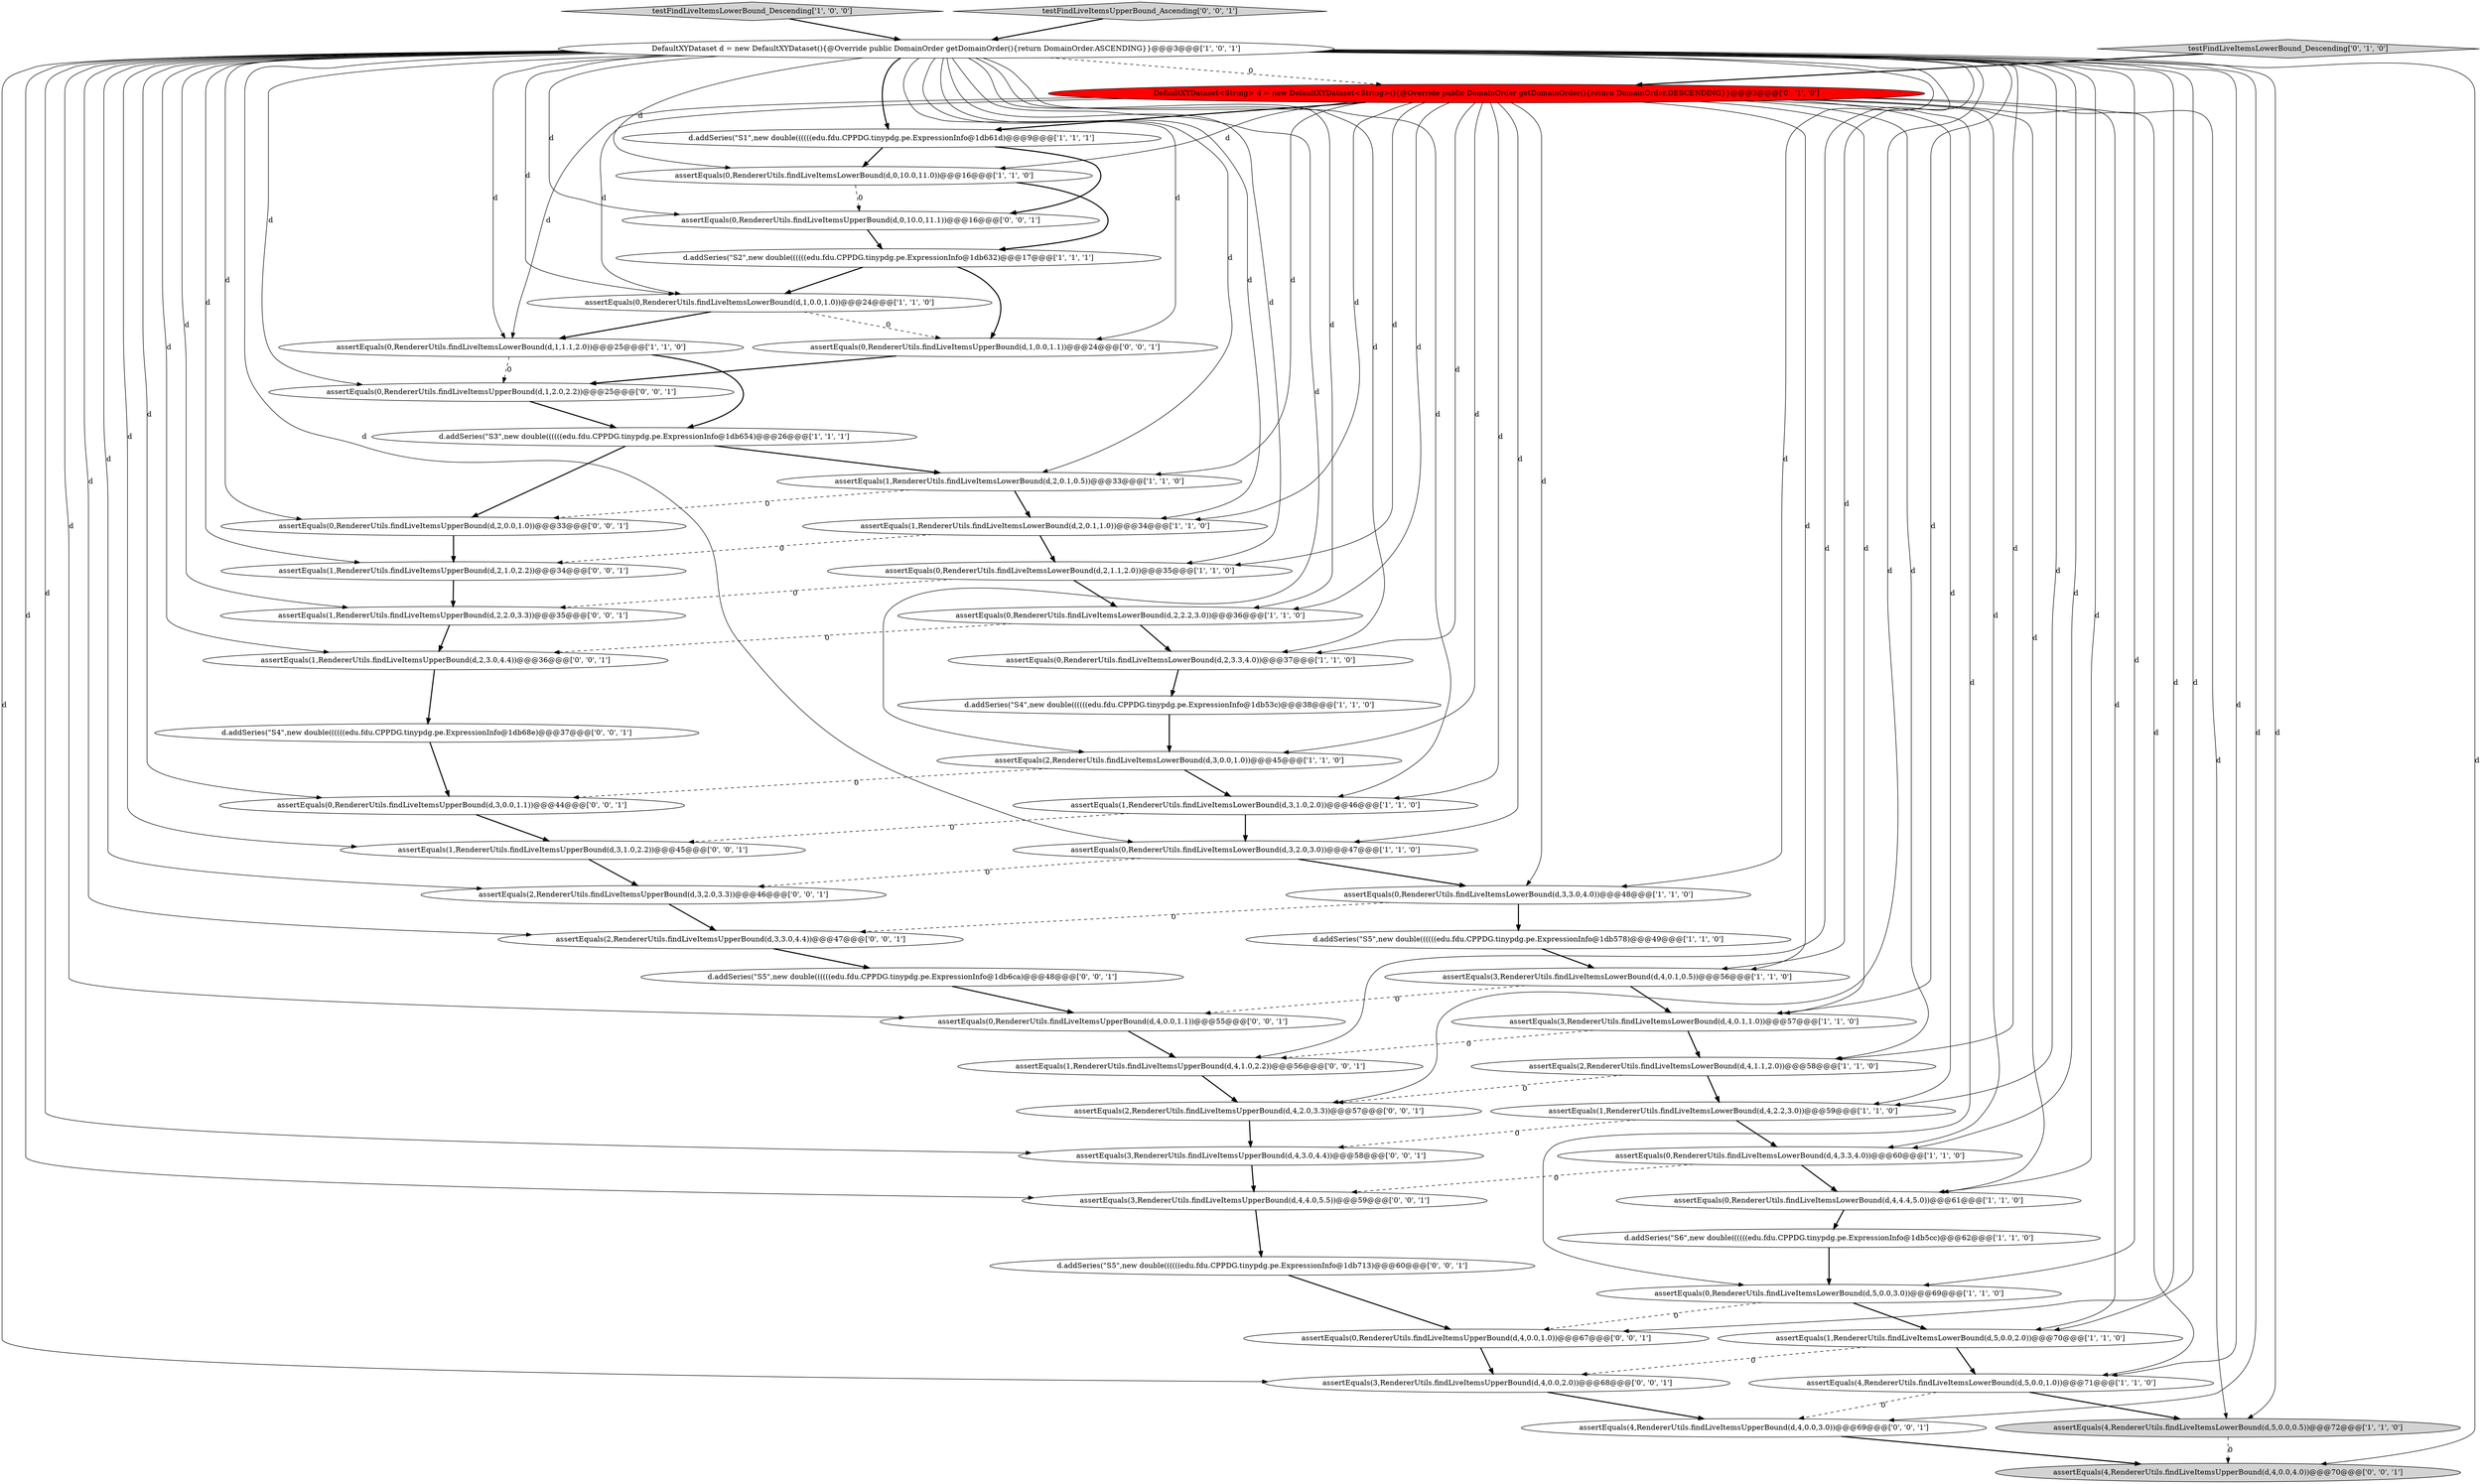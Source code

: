 digraph {
1 [style = filled, label = "assertEquals(0,RendererUtils.findLiveItemsLowerBound(d,1,0.0,1.0))@@@24@@@['1', '1', '0']", fillcolor = white, shape = ellipse image = "AAA0AAABBB1BBB"];
34 [style = filled, label = "assertEquals(1,RendererUtils.findLiveItemsUpperBound(d,2,2.0,3.3))@@@35@@@['0', '0', '1']", fillcolor = white, shape = ellipse image = "AAA0AAABBB3BBB"];
37 [style = filled, label = "assertEquals(2,RendererUtils.findLiveItemsUpperBound(d,3,2.0,3.3))@@@46@@@['0', '0', '1']", fillcolor = white, shape = ellipse image = "AAA0AAABBB3BBB"];
36 [style = filled, label = "assertEquals(0,RendererUtils.findLiveItemsUpperBound(d,2,0.0,1.0))@@@33@@@['0', '0', '1']", fillcolor = white, shape = ellipse image = "AAA0AAABBB3BBB"];
7 [style = filled, label = "assertEquals(1,RendererUtils.findLiveItemsLowerBound(d,2,0.1,1.0))@@@34@@@['1', '1', '0']", fillcolor = white, shape = ellipse image = "AAA0AAABBB1BBB"];
48 [style = filled, label = "assertEquals(0,RendererUtils.findLiveItemsUpperBound(d,4,0.0,1.1))@@@55@@@['0', '0', '1']", fillcolor = white, shape = ellipse image = "AAA0AAABBB3BBB"];
9 [style = filled, label = "testFindLiveItemsLowerBound_Descending['1', '0', '0']", fillcolor = lightgray, shape = diamond image = "AAA0AAABBB1BBB"];
11 [style = filled, label = "assertEquals(0,RendererUtils.findLiveItemsLowerBound(d,2,3.3,4.0))@@@37@@@['1', '1', '0']", fillcolor = white, shape = ellipse image = "AAA0AAABBB1BBB"];
28 [style = filled, label = "assertEquals(0,RendererUtils.findLiveItemsLowerBound(d,1,1.1,2.0))@@@25@@@['1', '1', '0']", fillcolor = white, shape = ellipse image = "AAA0AAABBB1BBB"];
15 [style = filled, label = "d.addSeries(\"S4\",new double((((((edu.fdu.CPPDG.tinypdg.pe.ExpressionInfo@1db53c)@@@38@@@['1', '1', '0']", fillcolor = white, shape = ellipse image = "AAA0AAABBB1BBB"];
27 [style = filled, label = "d.addSeries(\"S3\",new double((((((edu.fdu.CPPDG.tinypdg.pe.ExpressionInfo@1db654)@@@26@@@['1', '1', '1']", fillcolor = white, shape = ellipse image = "AAA0AAABBB1BBB"];
31 [style = filled, label = "testFindLiveItemsLowerBound_Descending['0', '1', '0']", fillcolor = lightgray, shape = diamond image = "AAA0AAABBB2BBB"];
49 [style = filled, label = "assertEquals(3,RendererUtils.findLiveItemsUpperBound(d,4,3.0,4.4))@@@58@@@['0', '0', '1']", fillcolor = white, shape = ellipse image = "AAA0AAABBB3BBB"];
0 [style = filled, label = "assertEquals(0,RendererUtils.findLiveItemsLowerBound(d,4,4.4,5.0))@@@61@@@['1', '1', '0']", fillcolor = white, shape = ellipse image = "AAA0AAABBB1BBB"];
19 [style = filled, label = "assertEquals(1,RendererUtils.findLiveItemsLowerBound(d,5,0.0,2.0))@@@70@@@['1', '1', '0']", fillcolor = white, shape = ellipse image = "AAA0AAABBB1BBB"];
5 [style = filled, label = "d.addSeries(\"S6\",new double((((((edu.fdu.CPPDG.tinypdg.pe.ExpressionInfo@1db5cc)@@@62@@@['1', '1', '0']", fillcolor = white, shape = ellipse image = "AAA0AAABBB1BBB"];
6 [style = filled, label = "assertEquals(0,RendererUtils.findLiveItemsLowerBound(d,5,0.0,3.0))@@@69@@@['1', '1', '0']", fillcolor = white, shape = ellipse image = "AAA0AAABBB1BBB"];
23 [style = filled, label = "assertEquals(2,RendererUtils.findLiveItemsLowerBound(d,3,0.0,1.0))@@@45@@@['1', '1', '0']", fillcolor = white, shape = ellipse image = "AAA0AAABBB1BBB"];
3 [style = filled, label = "assertEquals(2,RendererUtils.findLiveItemsLowerBound(d,4,1.1,2.0))@@@58@@@['1', '1', '0']", fillcolor = white, shape = ellipse image = "AAA0AAABBB1BBB"];
52 [style = filled, label = "assertEquals(0,RendererUtils.findLiveItemsUpperBound(d,3,0.0,1.1))@@@44@@@['0', '0', '1']", fillcolor = white, shape = ellipse image = "AAA0AAABBB3BBB"];
35 [style = filled, label = "d.addSeries(\"S4\",new double((((((edu.fdu.CPPDG.tinypdg.pe.ExpressionInfo@1db68e)@@@37@@@['0', '0', '1']", fillcolor = white, shape = ellipse image = "AAA0AAABBB3BBB"];
18 [style = filled, label = "d.addSeries(\"S1\",new double((((((edu.fdu.CPPDG.tinypdg.pe.ExpressionInfo@1db61d)@@@9@@@['1', '1', '1']", fillcolor = white, shape = ellipse image = "AAA0AAABBB1BBB"];
46 [style = filled, label = "d.addSeries(\"S5\",new double((((((edu.fdu.CPPDG.tinypdg.pe.ExpressionInfo@1db6ca)@@@48@@@['0', '0', '1']", fillcolor = white, shape = ellipse image = "AAA0AAABBB3BBB"];
12 [style = filled, label = "DefaultXYDataset d = new DefaultXYDataset(){@Override public DomainOrder getDomainOrder(){return DomainOrder.ASCENDING}}@@@3@@@['1', '0', '1']", fillcolor = white, shape = ellipse image = "AAA0AAABBB1BBB"];
51 [style = filled, label = "d.addSeries(\"S5\",new double((((((edu.fdu.CPPDG.tinypdg.pe.ExpressionInfo@1db713)@@@60@@@['0', '0', '1']", fillcolor = white, shape = ellipse image = "AAA0AAABBB3BBB"];
21 [style = filled, label = "assertEquals(0,RendererUtils.findLiveItemsLowerBound(d,2,2.2,3.0))@@@36@@@['1', '1', '0']", fillcolor = white, shape = ellipse image = "AAA0AAABBB1BBB"];
4 [style = filled, label = "d.addSeries(\"S2\",new double((((((edu.fdu.CPPDG.tinypdg.pe.ExpressionInfo@1db632)@@@17@@@['1', '1', '1']", fillcolor = white, shape = ellipse image = "AAA0AAABBB1BBB"];
44 [style = filled, label = "assertEquals(1,RendererUtils.findLiveItemsUpperBound(d,2,1.0,2.2))@@@34@@@['0', '0', '1']", fillcolor = white, shape = ellipse image = "AAA0AAABBB3BBB"];
17 [style = filled, label = "assertEquals(3,RendererUtils.findLiveItemsLowerBound(d,4,0.1,1.0))@@@57@@@['1', '1', '0']", fillcolor = white, shape = ellipse image = "AAA0AAABBB1BBB"];
13 [style = filled, label = "assertEquals(4,RendererUtils.findLiveItemsLowerBound(d,5,0.0,0.5))@@@72@@@['1', '1', '0']", fillcolor = lightgray, shape = ellipse image = "AAA0AAABBB1BBB"];
32 [style = filled, label = "assertEquals(0,RendererUtils.findLiveItemsUpperBound(d,4,0.0,1.0))@@@67@@@['0', '0', '1']", fillcolor = white, shape = ellipse image = "AAA0AAABBB3BBB"];
33 [style = filled, label = "assertEquals(2,RendererUtils.findLiveItemsUpperBound(d,3,3.0,4.4))@@@47@@@['0', '0', '1']", fillcolor = white, shape = ellipse image = "AAA0AAABBB3BBB"];
10 [style = filled, label = "assertEquals(0,RendererUtils.findLiveItemsLowerBound(d,3,3.0,4.0))@@@48@@@['1', '1', '0']", fillcolor = white, shape = ellipse image = "AAA0AAABBB1BBB"];
39 [style = filled, label = "assertEquals(4,RendererUtils.findLiveItemsUpperBound(d,4,0.0,3.0))@@@69@@@['0', '0', '1']", fillcolor = white, shape = ellipse image = "AAA0AAABBB3BBB"];
20 [style = filled, label = "d.addSeries(\"S5\",new double((((((edu.fdu.CPPDG.tinypdg.pe.ExpressionInfo@1db578)@@@49@@@['1', '1', '0']", fillcolor = white, shape = ellipse image = "AAA0AAABBB1BBB"];
25 [style = filled, label = "assertEquals(1,RendererUtils.findLiveItemsLowerBound(d,3,1.0,2.0))@@@46@@@['1', '1', '0']", fillcolor = white, shape = ellipse image = "AAA0AAABBB1BBB"];
42 [style = filled, label = "assertEquals(3,RendererUtils.findLiveItemsUpperBound(d,4,4.0,5.5))@@@59@@@['0', '0', '1']", fillcolor = white, shape = ellipse image = "AAA0AAABBB3BBB"];
29 [style = filled, label = "assertEquals(1,RendererUtils.findLiveItemsLowerBound(d,2,0.1,0.5))@@@33@@@['1', '1', '0']", fillcolor = white, shape = ellipse image = "AAA0AAABBB1BBB"];
45 [style = filled, label = "testFindLiveItemsUpperBound_Ascending['0', '0', '1']", fillcolor = lightgray, shape = diamond image = "AAA0AAABBB3BBB"];
24 [style = filled, label = "assertEquals(4,RendererUtils.findLiveItemsLowerBound(d,5,0.0,1.0))@@@71@@@['1', '1', '0']", fillcolor = white, shape = ellipse image = "AAA0AAABBB1BBB"];
8 [style = filled, label = "assertEquals(0,RendererUtils.findLiveItemsLowerBound(d,4,3.3,4.0))@@@60@@@['1', '1', '0']", fillcolor = white, shape = ellipse image = "AAA0AAABBB1BBB"];
30 [style = filled, label = "DefaultXYDataset<String> d = new DefaultXYDataset<String>(){@Override public DomainOrder getDomainOrder(){return DomainOrder.DESCENDING}}@@@3@@@['0', '1', '0']", fillcolor = red, shape = ellipse image = "AAA1AAABBB2BBB"];
50 [style = filled, label = "assertEquals(1,RendererUtils.findLiveItemsUpperBound(d,2,3.0,4.4))@@@36@@@['0', '0', '1']", fillcolor = white, shape = ellipse image = "AAA0AAABBB3BBB"];
16 [style = filled, label = "assertEquals(1,RendererUtils.findLiveItemsLowerBound(d,4,2.2,3.0))@@@59@@@['1', '1', '0']", fillcolor = white, shape = ellipse image = "AAA0AAABBB1BBB"];
26 [style = filled, label = "assertEquals(3,RendererUtils.findLiveItemsLowerBound(d,4,0.1,0.5))@@@56@@@['1', '1', '0']", fillcolor = white, shape = ellipse image = "AAA0AAABBB1BBB"];
47 [style = filled, label = "assertEquals(4,RendererUtils.findLiveItemsUpperBound(d,4,0.0,4.0))@@@70@@@['0', '0', '1']", fillcolor = lightgray, shape = ellipse image = "AAA0AAABBB3BBB"];
40 [style = filled, label = "assertEquals(0,RendererUtils.findLiveItemsUpperBound(d,1,0.0,1.1))@@@24@@@['0', '0', '1']", fillcolor = white, shape = ellipse image = "AAA0AAABBB3BBB"];
2 [style = filled, label = "assertEquals(0,RendererUtils.findLiveItemsLowerBound(d,3,2.0,3.0))@@@47@@@['1', '1', '0']", fillcolor = white, shape = ellipse image = "AAA0AAABBB1BBB"];
55 [style = filled, label = "assertEquals(3,RendererUtils.findLiveItemsUpperBound(d,4,0.0,2.0))@@@68@@@['0', '0', '1']", fillcolor = white, shape = ellipse image = "AAA0AAABBB3BBB"];
38 [style = filled, label = "assertEquals(1,RendererUtils.findLiveItemsUpperBound(d,4,1.0,2.2))@@@56@@@['0', '0', '1']", fillcolor = white, shape = ellipse image = "AAA0AAABBB3BBB"];
14 [style = filled, label = "assertEquals(0,RendererUtils.findLiveItemsLowerBound(d,0,10.0,11.0))@@@16@@@['1', '1', '0']", fillcolor = white, shape = ellipse image = "AAA0AAABBB1BBB"];
41 [style = filled, label = "assertEquals(1,RendererUtils.findLiveItemsUpperBound(d,3,1.0,2.2))@@@45@@@['0', '0', '1']", fillcolor = white, shape = ellipse image = "AAA0AAABBB3BBB"];
43 [style = filled, label = "assertEquals(0,RendererUtils.findLiveItemsUpperBound(d,0,10.0,11.1))@@@16@@@['0', '0', '1']", fillcolor = white, shape = ellipse image = "AAA0AAABBB3BBB"];
54 [style = filled, label = "assertEquals(0,RendererUtils.findLiveItemsUpperBound(d,1,2.0,2.2))@@@25@@@['0', '0', '1']", fillcolor = white, shape = ellipse image = "AAA0AAABBB3BBB"];
53 [style = filled, label = "assertEquals(2,RendererUtils.findLiveItemsUpperBound(d,4,2.0,3.3))@@@57@@@['0', '0', '1']", fillcolor = white, shape = ellipse image = "AAA0AAABBB3BBB"];
22 [style = filled, label = "assertEquals(0,RendererUtils.findLiveItemsLowerBound(d,2,1.1,2.0))@@@35@@@['1', '1', '0']", fillcolor = white, shape = ellipse image = "AAA0AAABBB1BBB"];
21->50 [style = dashed, label="0"];
30->25 [style = solid, label="d"];
54->27 [style = bold, label=""];
20->26 [style = bold, label=""];
12->24 [style = solid, label="d"];
30->23 [style = solid, label="d"];
30->1 [style = solid, label="d"];
3->16 [style = bold, label=""];
22->34 [style = dashed, label="0"];
34->50 [style = bold, label=""];
46->48 [style = bold, label=""];
30->18 [style = bold, label=""];
24->39 [style = dashed, label="0"];
51->32 [style = bold, label=""];
43->4 [style = bold, label=""];
19->24 [style = bold, label=""];
1->40 [style = dashed, label="0"];
8->0 [style = bold, label=""];
30->6 [style = solid, label="d"];
1->28 [style = bold, label=""];
23->52 [style = dashed, label="0"];
33->46 [style = bold, label=""];
31->30 [style = bold, label=""];
12->18 [style = bold, label=""];
12->11 [style = solid, label="d"];
7->44 [style = dashed, label="0"];
39->47 [style = bold, label=""];
12->17 [style = solid, label="d"];
37->33 [style = bold, label=""];
12->1 [style = solid, label="d"];
12->25 [style = solid, label="d"];
30->29 [style = solid, label="d"];
23->25 [style = bold, label=""];
12->44 [style = solid, label="d"];
26->17 [style = bold, label=""];
36->44 [style = bold, label=""];
30->8 [style = solid, label="d"];
30->7 [style = solid, label="d"];
6->32 [style = dashed, label="0"];
41->37 [style = bold, label=""];
38->53 [style = bold, label=""];
12->30 [style = dashed, label="0"];
12->54 [style = solid, label="d"];
30->11 [style = solid, label="d"];
25->2 [style = bold, label=""];
25->41 [style = dashed, label="0"];
35->52 [style = bold, label=""];
8->42 [style = dashed, label="0"];
12->38 [style = solid, label="d"];
12->23 [style = solid, label="d"];
5->6 [style = bold, label=""];
12->42 [style = solid, label="d"];
21->11 [style = bold, label=""];
12->19 [style = solid, label="d"];
2->37 [style = dashed, label="0"];
44->34 [style = bold, label=""];
19->55 [style = dashed, label="0"];
27->29 [style = bold, label=""];
30->10 [style = solid, label="d"];
12->40 [style = solid, label="d"];
30->16 [style = solid, label="d"];
24->13 [style = bold, label=""];
14->4 [style = bold, label=""];
12->22 [style = solid, label="d"];
12->36 [style = solid, label="d"];
12->53 [style = solid, label="d"];
28->54 [style = dashed, label="0"];
16->8 [style = bold, label=""];
30->14 [style = solid, label="d"];
52->41 [style = bold, label=""];
12->43 [style = solid, label="d"];
12->32 [style = solid, label="d"];
55->39 [style = bold, label=""];
2->10 [style = bold, label=""];
17->38 [style = dashed, label="0"];
12->3 [style = solid, label="d"];
30->26 [style = solid, label="d"];
42->51 [style = bold, label=""];
3->53 [style = dashed, label="0"];
12->29 [style = solid, label="d"];
7->22 [style = bold, label=""];
12->10 [style = solid, label="d"];
30->22 [style = solid, label="d"];
30->13 [style = solid, label="d"];
30->0 [style = solid, label="d"];
12->21 [style = solid, label="d"];
17->3 [style = bold, label=""];
30->19 [style = solid, label="d"];
12->14 [style = solid, label="d"];
4->1 [style = bold, label=""];
9->12 [style = bold, label=""];
50->35 [style = bold, label=""];
30->3 [style = solid, label="d"];
30->21 [style = solid, label="d"];
12->0 [style = solid, label="d"];
12->41 [style = solid, label="d"];
12->13 [style = solid, label="d"];
26->48 [style = dashed, label="0"];
0->5 [style = bold, label=""];
30->28 [style = solid, label="d"];
4->40 [style = bold, label=""];
12->2 [style = solid, label="d"];
49->42 [style = bold, label=""];
15->23 [style = bold, label=""];
12->39 [style = solid, label="d"];
29->36 [style = dashed, label="0"];
10->20 [style = bold, label=""];
40->54 [style = bold, label=""];
27->36 [style = bold, label=""];
12->48 [style = solid, label="d"];
12->55 [style = solid, label="d"];
12->7 [style = solid, label="d"];
12->33 [style = solid, label="d"];
12->6 [style = solid, label="d"];
12->34 [style = solid, label="d"];
12->37 [style = solid, label="d"];
22->21 [style = bold, label=""];
12->49 [style = solid, label="d"];
10->33 [style = dashed, label="0"];
6->19 [style = bold, label=""];
12->52 [style = solid, label="d"];
12->28 [style = solid, label="d"];
30->24 [style = solid, label="d"];
12->8 [style = solid, label="d"];
11->15 [style = bold, label=""];
45->12 [style = bold, label=""];
53->49 [style = bold, label=""];
14->43 [style = dashed, label="0"];
32->55 [style = bold, label=""];
48->38 [style = bold, label=""];
18->43 [style = bold, label=""];
12->47 [style = solid, label="d"];
30->2 [style = solid, label="d"];
16->49 [style = dashed, label="0"];
30->17 [style = solid, label="d"];
29->7 [style = bold, label=""];
12->16 [style = solid, label="d"];
12->50 [style = solid, label="d"];
13->47 [style = dashed, label="0"];
28->27 [style = bold, label=""];
12->26 [style = solid, label="d"];
18->14 [style = bold, label=""];
}
